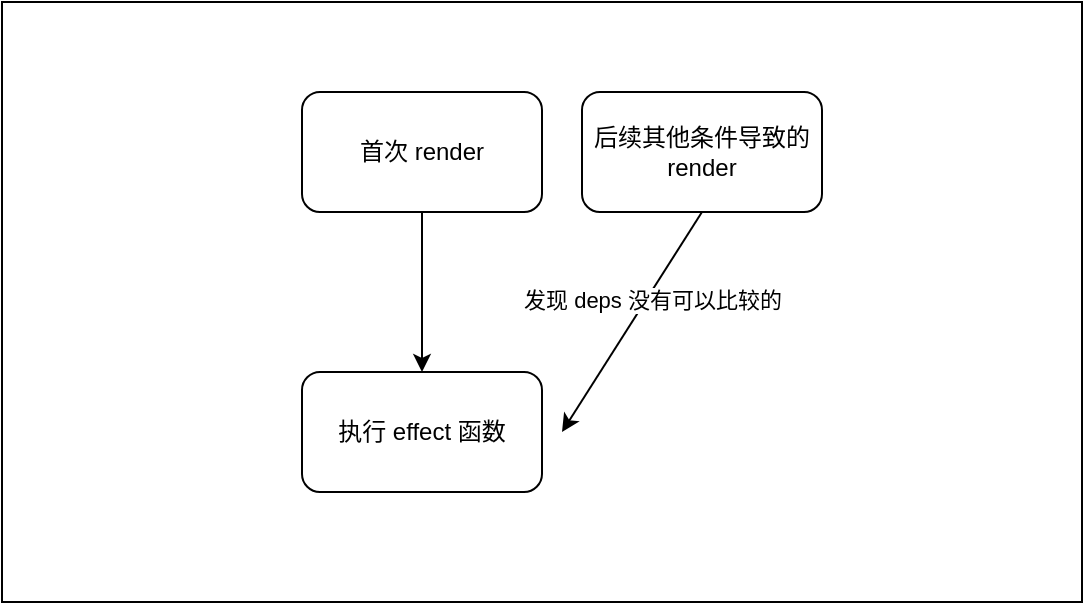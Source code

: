 <mxfile>
    <diagram id="GDHlUR10VawRj1YD9IuL" name="第 1 页">
        <mxGraphModel dx="1032" dy="740" grid="1" gridSize="10" guides="1" tooltips="1" connect="1" arrows="1" fold="1" page="1" pageScale="1" pageWidth="827" pageHeight="1169" math="0" shadow="0">
            <root>
                <mxCell id="0"/>
                <mxCell id="1" parent="0"/>
                <mxCell id="16" value="" style="rounded=0;whiteSpace=wrap;html=1;" vertex="1" parent="1">
                    <mxGeometry x="90" y="20" width="540" height="300" as="geometry"/>
                </mxCell>
                <mxCell id="8" value="" style="edgeStyle=none;html=1;" edge="1" parent="1" source="6" target="7">
                    <mxGeometry relative="1" as="geometry"/>
                </mxCell>
                <mxCell id="6" value="首次 render" style="rounded=1;whiteSpace=wrap;html=1;" vertex="1" parent="1">
                    <mxGeometry x="240" y="65" width="120" height="60" as="geometry"/>
                </mxCell>
                <mxCell id="7" value="执行 effect 函数" style="whiteSpace=wrap;html=1;rounded=1;" vertex="1" parent="1">
                    <mxGeometry x="240" y="205" width="120" height="60" as="geometry"/>
                </mxCell>
                <mxCell id="12" style="edgeStyle=none;html=1;exitX=0.5;exitY=1;exitDx=0;exitDy=0;" edge="1" parent="1" source="9">
                    <mxGeometry relative="1" as="geometry">
                        <mxPoint x="370" y="235" as="targetPoint"/>
                    </mxGeometry>
                </mxCell>
                <mxCell id="14" value="发现 deps 没有可以比较的" style="edgeLabel;html=1;align=center;verticalAlign=middle;resizable=0;points=[];" vertex="1" connectable="0" parent="12">
                    <mxGeometry x="-0.229" y="2" relative="1" as="geometry">
                        <mxPoint as="offset"/>
                    </mxGeometry>
                </mxCell>
                <mxCell id="9" value="后续其他条件导致的&lt;br&gt;render" style="rounded=1;whiteSpace=wrap;html=1;" vertex="1" parent="1">
                    <mxGeometry x="380" y="65" width="120" height="60" as="geometry"/>
                </mxCell>
            </root>
        </mxGraphModel>
    </diagram>
</mxfile>
